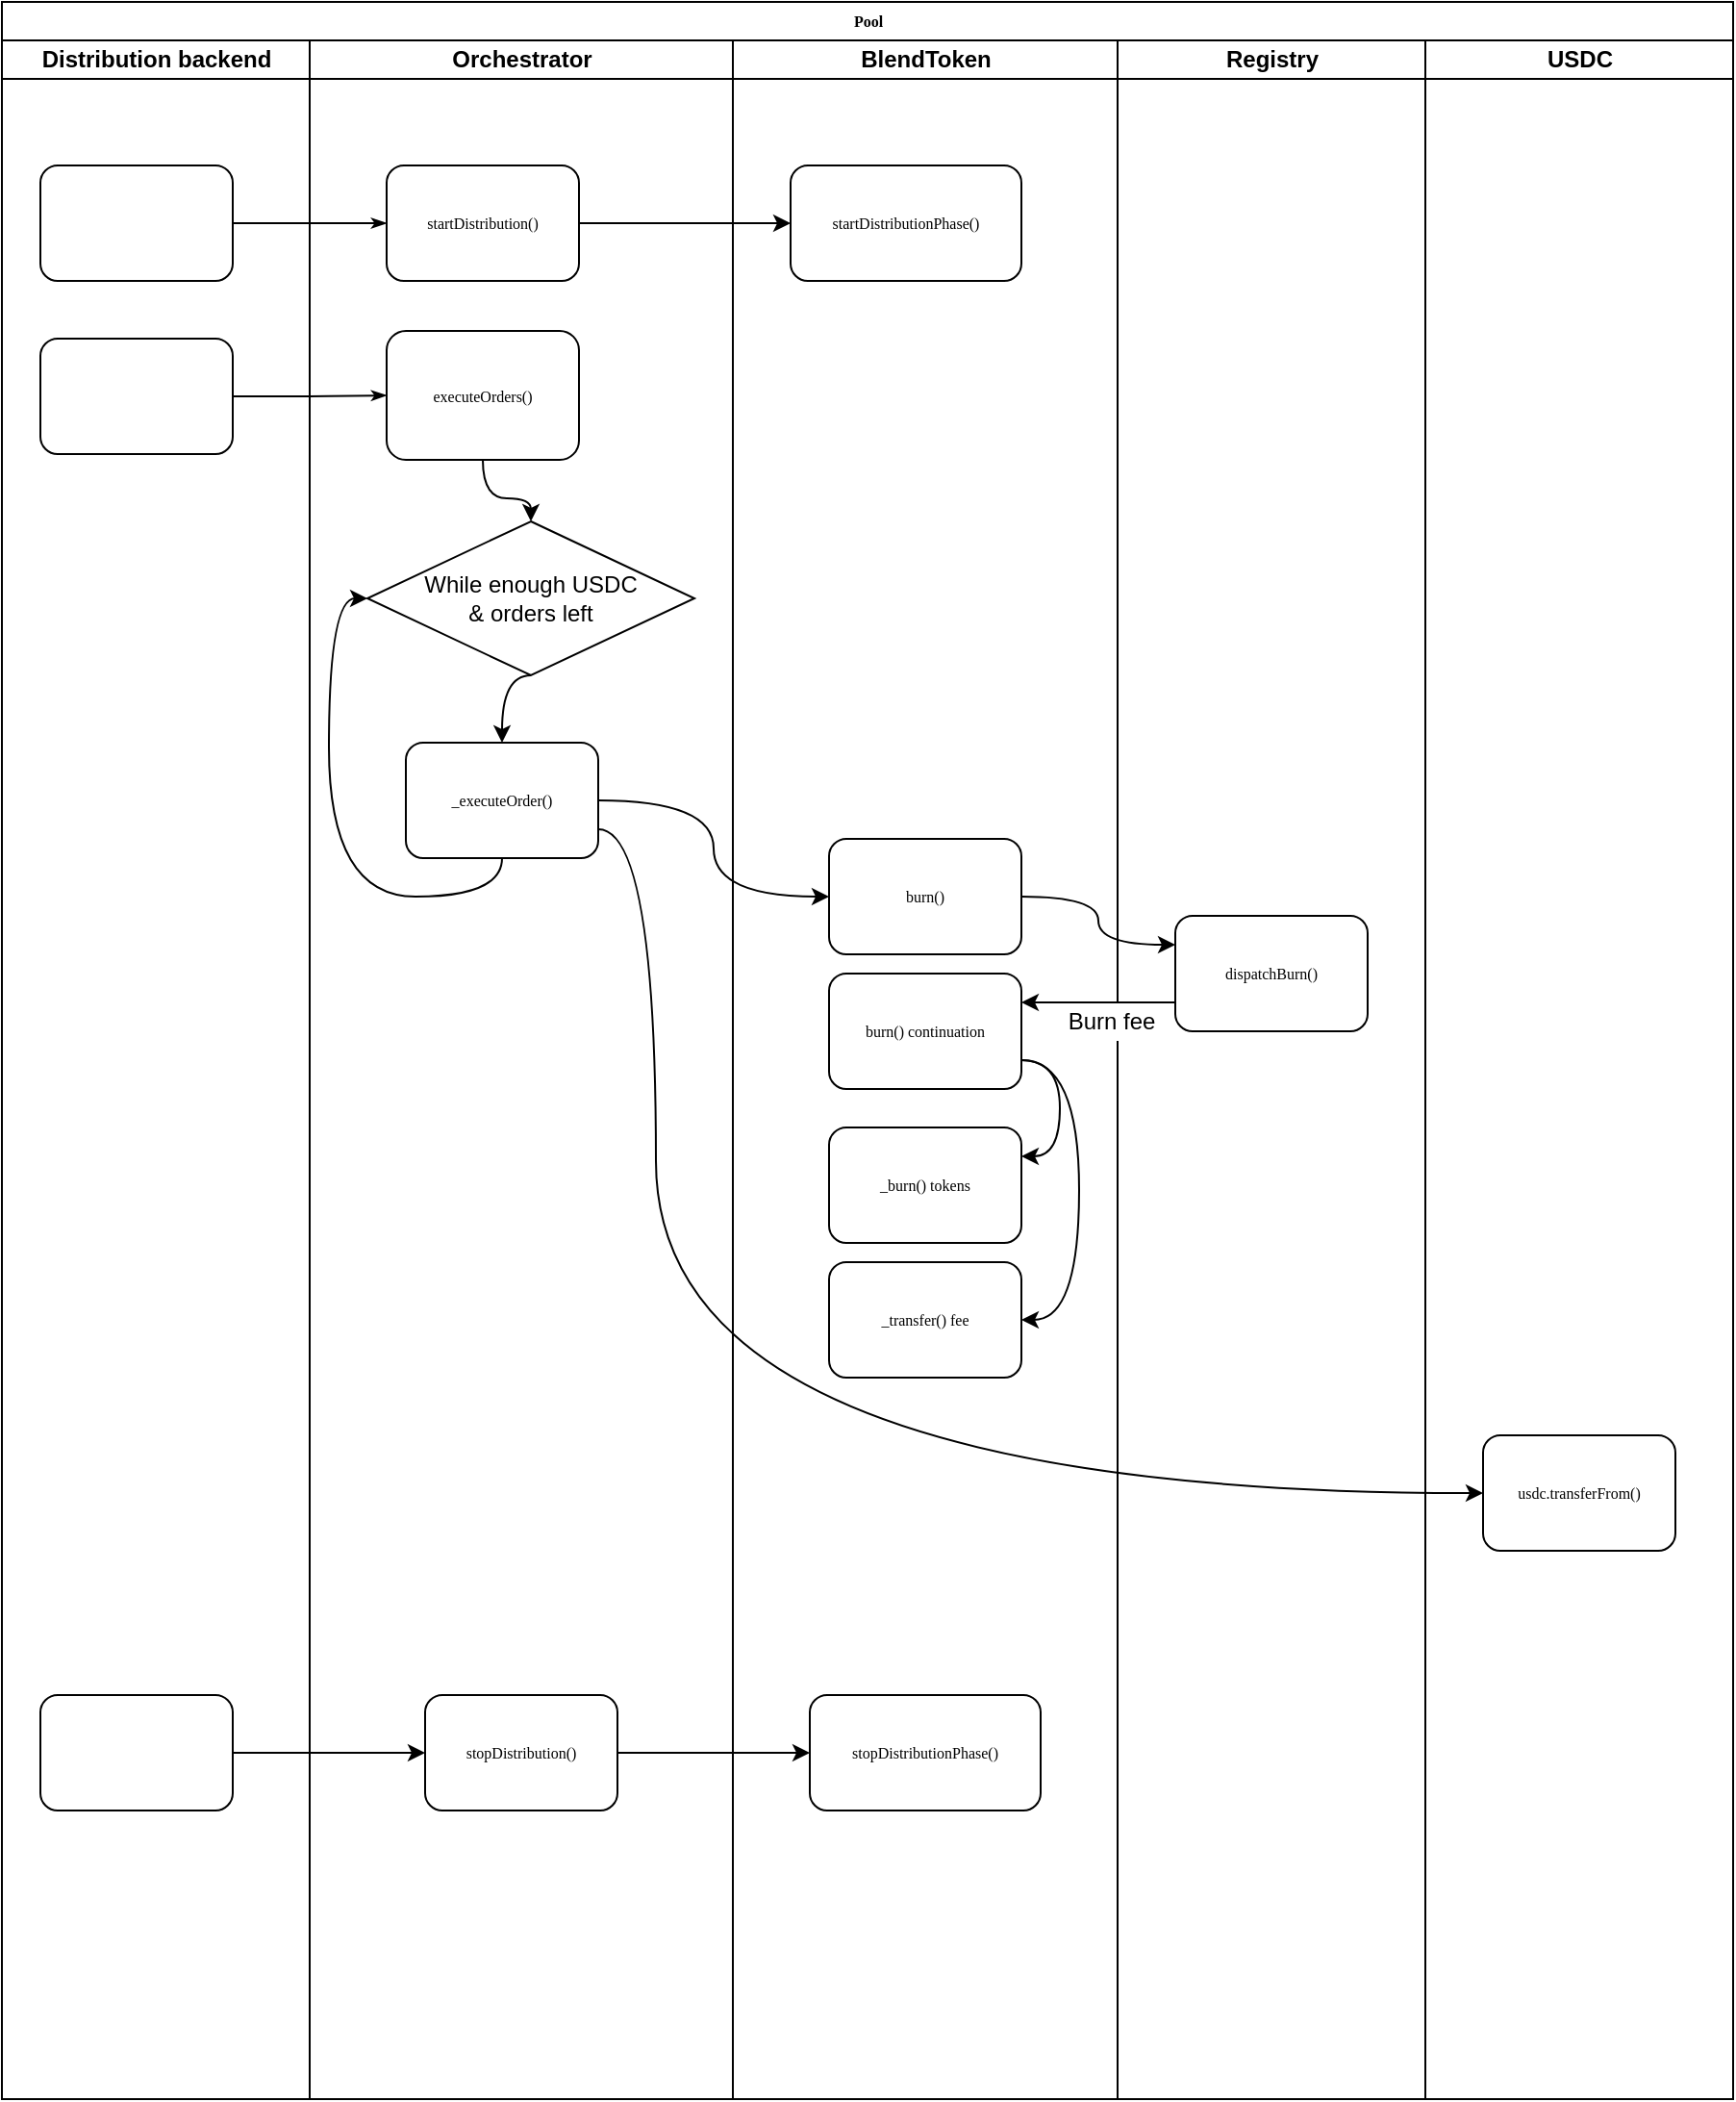 <mxfile version="13.0.3" type="device"><diagram name="Page-1" id="74e2e168-ea6b-b213-b513-2b3c1d86103e"><mxGraphModel dx="868" dy="492" grid="1" gridSize="10" guides="1" tooltips="1" connect="1" arrows="1" fold="1" page="1" pageScale="1" pageWidth="1100" pageHeight="850" background="#ffffff" math="0" shadow="0"><root><mxCell id="0"/><mxCell id="1" parent="0"/><mxCell id="77e6c97f196da883-1" value="Pool" style="swimlane;html=1;childLayout=stackLayout;startSize=20;rounded=0;shadow=0;labelBackgroundColor=none;strokeWidth=1;fontFamily=Verdana;fontSize=8;align=center;" parent="1" vertex="1"><mxGeometry x="70" y="40" width="900" height="1090" as="geometry"/></mxCell><mxCell id="77e6c97f196da883-2" value="Distribution backend" style="swimlane;html=1;startSize=20;" parent="77e6c97f196da883-1" vertex="1"><mxGeometry y="20" width="160" height="1070" as="geometry"/></mxCell><mxCell id="77e6c97f196da883-8" value="" style="rounded=1;whiteSpace=wrap;html=1;shadow=0;labelBackgroundColor=none;strokeWidth=1;fontFamily=Verdana;fontSize=8;align=center;" parent="77e6c97f196da883-2" vertex="1"><mxGeometry x="20" y="65" width="100" height="60" as="geometry"/></mxCell><mxCell id="77e6c97f196da883-9" value="" style="rounded=1;whiteSpace=wrap;html=1;shadow=0;labelBackgroundColor=none;strokeWidth=1;fontFamily=Verdana;fontSize=8;align=center;" parent="77e6c97f196da883-2" vertex="1"><mxGeometry x="20" y="155" width="100" height="60" as="geometry"/></mxCell><mxCell id="77e6c97f196da883-10" value="" style="rounded=1;whiteSpace=wrap;html=1;shadow=0;labelBackgroundColor=none;strokeWidth=1;fontFamily=Verdana;fontSize=8;align=center;" parent="77e6c97f196da883-2" vertex="1"><mxGeometry x="20" y="860" width="100" height="60" as="geometry"/></mxCell><mxCell id="77e6c97f196da883-26" style="edgeStyle=orthogonalEdgeStyle;rounded=1;html=1;labelBackgroundColor=none;startArrow=none;startFill=0;startSize=5;endArrow=classicThin;endFill=1;endSize=5;jettySize=auto;orthogonalLoop=1;strokeWidth=1;fontFamily=Verdana;fontSize=8" parent="77e6c97f196da883-1" source="77e6c97f196da883-8" target="77e6c97f196da883-11" edge="1"><mxGeometry relative="1" as="geometry"/></mxCell><mxCell id="77e6c97f196da883-28" style="edgeStyle=orthogonalEdgeStyle;rounded=1;html=1;labelBackgroundColor=none;startArrow=none;startFill=0;startSize=5;endArrow=classicThin;endFill=1;endSize=5;jettySize=auto;orthogonalLoop=1;strokeWidth=1;fontFamily=Verdana;fontSize=8" parent="77e6c97f196da883-1" source="77e6c97f196da883-9" target="77e6c97f196da883-12" edge="1"><mxGeometry relative="1" as="geometry"/></mxCell><mxCell id="77e6c97f196da883-3" value="Orchestrator" style="swimlane;html=1;startSize=20;" parent="77e6c97f196da883-1" vertex="1"><mxGeometry x="160" y="20" width="220" height="1070" as="geometry"/></mxCell><mxCell id="77e6c97f196da883-11" value="&lt;span style=&quot;font-family: &amp;#34;verdana&amp;#34;&quot;&gt;startDistribution()&lt;/span&gt;" style="rounded=1;whiteSpace=wrap;html=1;shadow=0;labelBackgroundColor=none;strokeWidth=1;fontFamily=Verdana;fontSize=8;align=center;" parent="77e6c97f196da883-3" vertex="1"><mxGeometry x="40" y="65" width="100" height="60" as="geometry"/></mxCell><mxCell id="77e6c97f196da883-15" value="_executeOrder()" style="rounded=1;whiteSpace=wrap;html=1;shadow=0;labelBackgroundColor=none;strokeWidth=1;fontFamily=Verdana;fontSize=8;align=center;" parent="77e6c97f196da883-3" vertex="1"><mxGeometry x="50" y="365" width="100" height="60" as="geometry"/></mxCell><mxCell id="PkHkptN8wct7WtOEVvoM-21" style="edgeStyle=orthogonalEdgeStyle;curved=1;rounded=0;orthogonalLoop=1;jettySize=auto;html=1;exitX=0.5;exitY=1;exitDx=0;exitDy=0;entryX=0.5;entryY=0;entryDx=0;entryDy=0;" edge="1" parent="77e6c97f196da883-3" source="77e6c97f196da883-12" target="PkHkptN8wct7WtOEVvoM-20"><mxGeometry relative="1" as="geometry"/></mxCell><mxCell id="77e6c97f196da883-12" value="executeOrders()" style="rounded=1;whiteSpace=wrap;html=1;shadow=0;labelBackgroundColor=none;strokeWidth=1;fontFamily=Verdana;fontSize=8;align=center;" parent="77e6c97f196da883-3" vertex="1"><mxGeometry x="40" y="151" width="100" height="67" as="geometry"/></mxCell><mxCell id="PkHkptN8wct7WtOEVvoM-22" style="edgeStyle=orthogonalEdgeStyle;curved=1;rounded=0;orthogonalLoop=1;jettySize=auto;html=1;exitX=0.5;exitY=1;exitDx=0;exitDy=0;entryX=0.5;entryY=0;entryDx=0;entryDy=0;" edge="1" parent="77e6c97f196da883-3" source="PkHkptN8wct7WtOEVvoM-20" target="77e6c97f196da883-15"><mxGeometry relative="1" as="geometry"/></mxCell><mxCell id="PkHkptN8wct7WtOEVvoM-20" value="While enough USDC&lt;br&gt;&amp;amp; orders left" style="rhombus;whiteSpace=wrap;html=1;fillColor=#ffffff;" vertex="1" parent="77e6c97f196da883-3"><mxGeometry x="30" y="250" width="170" height="80" as="geometry"/></mxCell><mxCell id="PkHkptN8wct7WtOEVvoM-24" style="edgeStyle=orthogonalEdgeStyle;curved=1;rounded=0;orthogonalLoop=1;jettySize=auto;html=1;exitX=0.5;exitY=1;exitDx=0;exitDy=0;entryX=0;entryY=0.5;entryDx=0;entryDy=0;" edge="1" parent="77e6c97f196da883-3" source="77e6c97f196da883-15" target="PkHkptN8wct7WtOEVvoM-20"><mxGeometry relative="1" as="geometry"><mxPoint x="-60" y="280" as="targetPoint"/><Array as="points"><mxPoint x="100" y="445"/><mxPoint x="10" y="445"/><mxPoint x="10" y="290"/></Array></mxGeometry></mxCell><mxCell id="PkHkptN8wct7WtOEVvoM-26" value="stopDistribution()" style="rounded=1;whiteSpace=wrap;html=1;shadow=0;labelBackgroundColor=none;strokeWidth=1;fontFamily=Verdana;fontSize=8;align=center;" vertex="1" parent="77e6c97f196da883-3"><mxGeometry x="60" y="860" width="100" height="60" as="geometry"/></mxCell><mxCell id="77e6c97f196da883-4" value="BlendToken" style="swimlane;html=1;startSize=20;" parent="77e6c97f196da883-1" vertex="1"><mxGeometry x="380" y="20" width="200" height="1070" as="geometry"/></mxCell><mxCell id="PkHkptN8wct7WtOEVvoM-1" value="&lt;span style=&quot;font-family: &amp;#34;verdana&amp;#34;&quot;&gt;startDistributionPhase()&lt;/span&gt;" style="rounded=1;whiteSpace=wrap;html=1;shadow=0;labelBackgroundColor=none;strokeWidth=1;fontFamily=Verdana;fontSize=8;align=center;" vertex="1" parent="77e6c97f196da883-4"><mxGeometry x="30" y="65" width="120" height="60" as="geometry"/></mxCell><mxCell id="PkHkptN8wct7WtOEVvoM-28" value="&lt;span style=&quot;font-family: &amp;#34;verdana&amp;#34;&quot;&gt;stopDistributionPhase()&lt;/span&gt;" style="rounded=1;whiteSpace=wrap;html=1;shadow=0;labelBackgroundColor=none;strokeWidth=1;fontFamily=Verdana;fontSize=8;align=center;" vertex="1" parent="77e6c97f196da883-4"><mxGeometry x="40" y="860" width="120" height="60" as="geometry"/></mxCell><mxCell id="77e6c97f196da883-5" value="Registry" style="swimlane;html=1;startSize=20;" parent="77e6c97f196da883-1" vertex="1"><mxGeometry x="580" y="20" width="160" height="1070" as="geometry"/></mxCell><mxCell id="77e6c97f196da883-6" value="USDC" style="swimlane;html=1;startSize=20;" parent="77e6c97f196da883-1" vertex="1"><mxGeometry x="740" y="20" width="160" height="1070" as="geometry"/></mxCell><mxCell id="PkHkptN8wct7WtOEVvoM-2" style="edgeStyle=orthogonalEdgeStyle;rounded=0;orthogonalLoop=1;jettySize=auto;html=1;exitX=1;exitY=0.5;exitDx=0;exitDy=0;entryX=0;entryY=0.5;entryDx=0;entryDy=0;" edge="1" parent="77e6c97f196da883-1" source="77e6c97f196da883-11" target="PkHkptN8wct7WtOEVvoM-1"><mxGeometry relative="1" as="geometry"/></mxCell><mxCell id="PkHkptN8wct7WtOEVvoM-27" style="edgeStyle=orthogonalEdgeStyle;curved=1;rounded=0;orthogonalLoop=1;jettySize=auto;html=1;exitX=1;exitY=0.5;exitDx=0;exitDy=0;entryX=0;entryY=0.5;entryDx=0;entryDy=0;" edge="1" parent="77e6c97f196da883-1" source="77e6c97f196da883-10" target="PkHkptN8wct7WtOEVvoM-26"><mxGeometry relative="1" as="geometry"/></mxCell><mxCell id="PkHkptN8wct7WtOEVvoM-29" style="edgeStyle=orthogonalEdgeStyle;curved=1;rounded=0;orthogonalLoop=1;jettySize=auto;html=1;exitX=1;exitY=0.5;exitDx=0;exitDy=0;entryX=0;entryY=0.5;entryDx=0;entryDy=0;" edge="1" parent="77e6c97f196da883-1" source="PkHkptN8wct7WtOEVvoM-26" target="PkHkptN8wct7WtOEVvoM-28"><mxGeometry relative="1" as="geometry"/></mxCell><mxCell id="PkHkptN8wct7WtOEVvoM-5" value="burn()" style="rounded=1;whiteSpace=wrap;html=1;shadow=0;labelBackgroundColor=none;strokeWidth=1;fontFamily=Verdana;fontSize=8;align=center;" vertex="1" parent="1"><mxGeometry x="500" y="475" width="100" height="60" as="geometry"/></mxCell><mxCell id="PkHkptN8wct7WtOEVvoM-6" value="dispatchBurn()" style="rounded=1;whiteSpace=wrap;html=1;shadow=0;labelBackgroundColor=none;strokeWidth=1;fontFamily=Verdana;fontSize=8;align=center;" vertex="1" parent="1"><mxGeometry x="680" y="515" width="100" height="60" as="geometry"/></mxCell><mxCell id="PkHkptN8wct7WtOEVvoM-10" value="Burn fee" style="text;html=1;align=center;verticalAlign=middle;whiteSpace=wrap;rounded=0;fillColor=#ffffff;" vertex="1" parent="1"><mxGeometry x="617" y="560" width="60" height="20" as="geometry"/></mxCell><mxCell id="PkHkptN8wct7WtOEVvoM-25" style="edgeStyle=orthogonalEdgeStyle;curved=1;rounded=0;orthogonalLoop=1;jettySize=auto;html=1;exitX=1;exitY=0.75;exitDx=0;exitDy=0;entryX=1;entryY=0.5;entryDx=0;entryDy=0;" edge="1" parent="1" source="PkHkptN8wct7WtOEVvoM-9" target="PkHkptN8wct7WtOEVvoM-14"><mxGeometry relative="1" as="geometry"><Array as="points"><mxPoint x="630" y="590"/><mxPoint x="630" y="725"/></Array></mxGeometry></mxCell><mxCell id="PkHkptN8wct7WtOEVvoM-9" value="burn() continuation" style="rounded=1;whiteSpace=wrap;html=1;shadow=0;labelBackgroundColor=none;strokeWidth=1;fontFamily=Verdana;fontSize=8;align=center;" vertex="1" parent="1"><mxGeometry x="500" y="545" width="100" height="60" as="geometry"/></mxCell><mxCell id="77e6c97f196da883-17" value="_burn() tokens" style="rounded=1;whiteSpace=wrap;html=1;shadow=0;labelBackgroundColor=none;strokeWidth=1;fontFamily=Verdana;fontSize=8;align=center;" parent="1" vertex="1"><mxGeometry x="500" y="625" width="100" height="60" as="geometry"/></mxCell><mxCell id="PkHkptN8wct7WtOEVvoM-14" value="_transfer() fee" style="rounded=1;whiteSpace=wrap;html=1;shadow=0;labelBackgroundColor=none;strokeWidth=1;fontFamily=Verdana;fontSize=8;align=center;" vertex="1" parent="1"><mxGeometry x="500" y="695" width="100" height="60" as="geometry"/></mxCell><mxCell id="77e6c97f196da883-19" value="usdc.transferFrom()" style="rounded=1;whiteSpace=wrap;html=1;shadow=0;labelBackgroundColor=none;strokeWidth=1;fontFamily=Verdana;fontSize=8;align=center;" parent="1" vertex="1"><mxGeometry x="840" y="785" width="100" height="60" as="geometry"/></mxCell><mxCell id="PkHkptN8wct7WtOEVvoM-13" style="edgeStyle=orthogonalEdgeStyle;curved=1;rounded=0;orthogonalLoop=1;jettySize=auto;html=1;exitX=1;exitY=0.5;exitDx=0;exitDy=0;" edge="1" parent="1" source="77e6c97f196da883-15" target="PkHkptN8wct7WtOEVvoM-5"><mxGeometry relative="1" as="geometry"/></mxCell><mxCell id="PkHkptN8wct7WtOEVvoM-7" style="edgeStyle=orthogonalEdgeStyle;rounded=0;orthogonalLoop=1;jettySize=auto;html=1;exitX=1;exitY=0.5;exitDx=0;exitDy=0;entryX=0;entryY=0.25;entryDx=0;entryDy=0;curved=1;" edge="1" parent="1" source="PkHkptN8wct7WtOEVvoM-5" target="PkHkptN8wct7WtOEVvoM-6"><mxGeometry relative="1" as="geometry"/></mxCell><mxCell id="PkHkptN8wct7WtOEVvoM-8" style="edgeStyle=orthogonalEdgeStyle;curved=1;rounded=0;orthogonalLoop=1;jettySize=auto;html=1;exitX=0;exitY=0.75;exitDx=0;exitDy=0;entryX=1;entryY=0.25;entryDx=0;entryDy=0;" edge="1" parent="1" source="PkHkptN8wct7WtOEVvoM-6" target="PkHkptN8wct7WtOEVvoM-9"><mxGeometry relative="1" as="geometry"><mxPoint x="620" y="450" as="targetPoint"/></mxGeometry></mxCell><mxCell id="PkHkptN8wct7WtOEVvoM-11" style="edgeStyle=orthogonalEdgeStyle;curved=1;rounded=0;orthogonalLoop=1;jettySize=auto;html=1;exitX=1;exitY=0.75;exitDx=0;exitDy=0;entryX=1;entryY=0.25;entryDx=0;entryDy=0;" edge="1" parent="1" source="PkHkptN8wct7WtOEVvoM-9" target="77e6c97f196da883-17"><mxGeometry relative="1" as="geometry"/></mxCell><mxCell id="PkHkptN8wct7WtOEVvoM-19" style="edgeStyle=orthogonalEdgeStyle;curved=1;rounded=0;orthogonalLoop=1;jettySize=auto;html=1;exitX=1;exitY=0.75;exitDx=0;exitDy=0;entryX=0;entryY=0.5;entryDx=0;entryDy=0;" edge="1" parent="1" source="77e6c97f196da883-15" target="77e6c97f196da883-19"><mxGeometry relative="1" as="geometry"><Array as="points"><mxPoint x="410" y="470"/><mxPoint x="410" y="815"/></Array></mxGeometry></mxCell></root></mxGraphModel></diagram></mxfile>